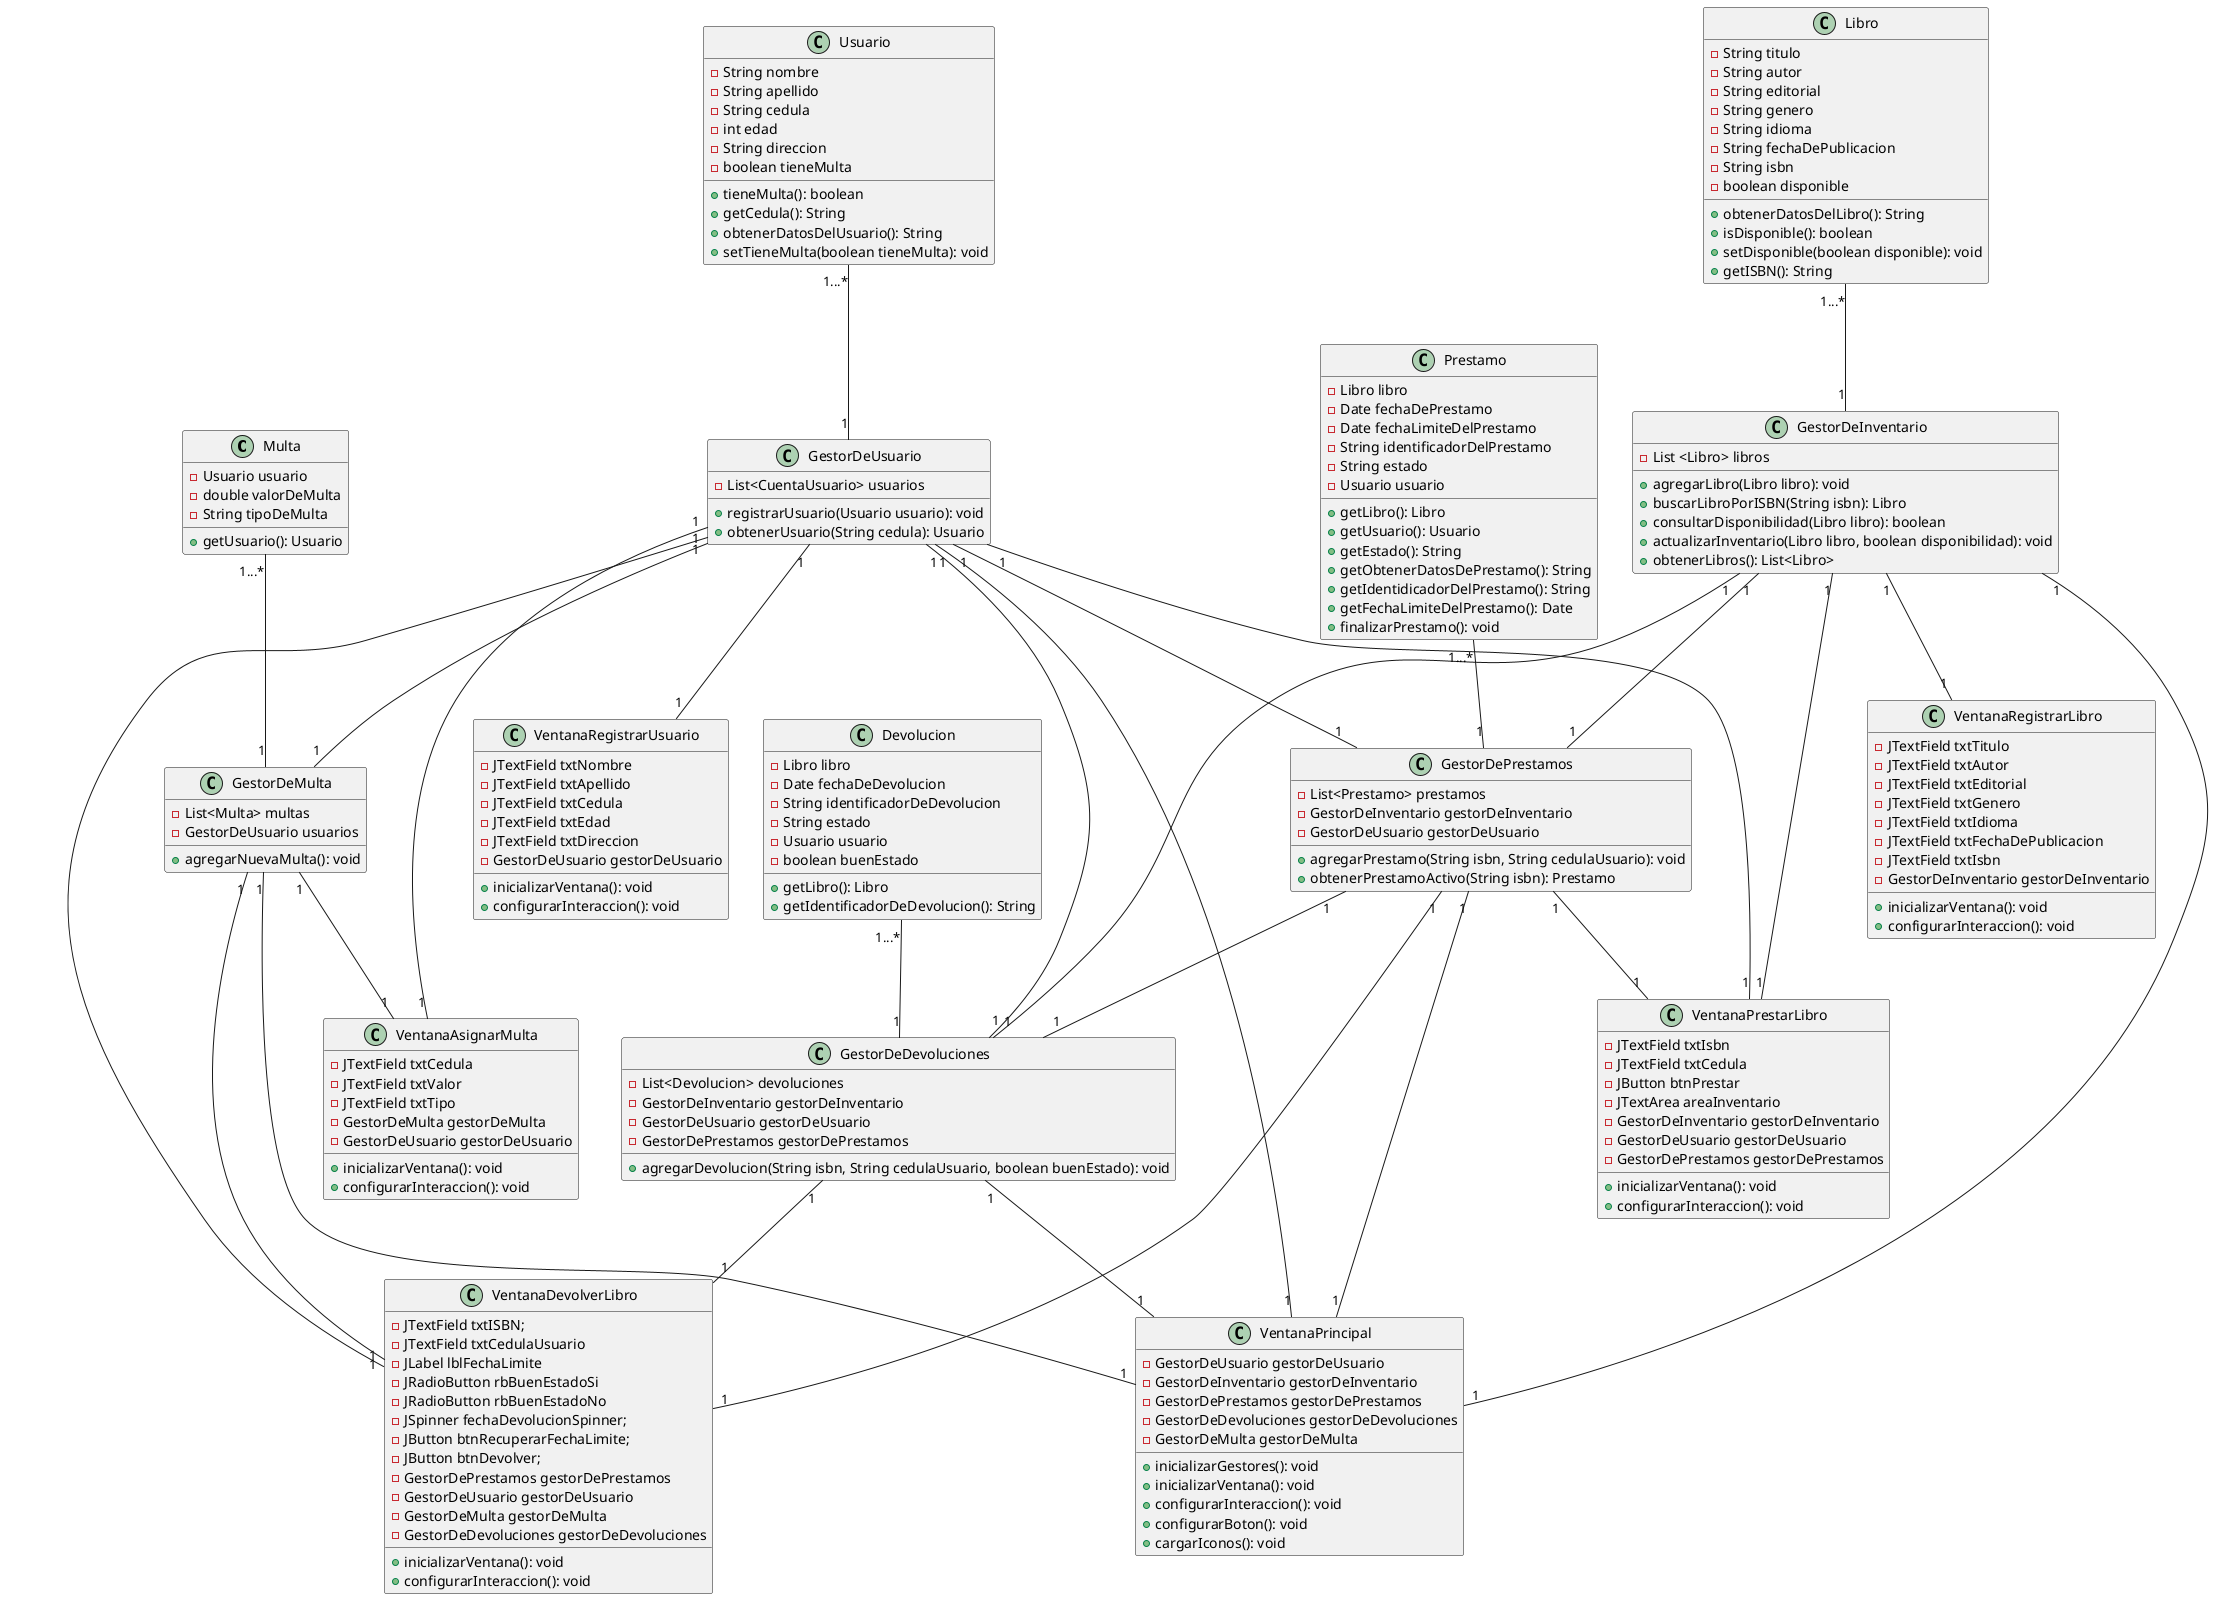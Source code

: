 @startuml

class Multa{
    -Usuario usuario
    -double valorDeMulta
    -String tipoDeMulta
    +getUsuario(): Usuario
}


class GestorDeMulta{
    -List<Multa> multas
    -GestorDeUsuario usuarios
    +agregarNuevaMulta(): void
}
class Usuario{
    -String nombre
    -String apellido
    -String cedula
    -int edad
    -String direccion
    -boolean tieneMulta
    +tieneMulta(): boolean
    +getCedula(): String
    +obtenerDatosDelUsuario(): String
    +setTieneMulta(boolean tieneMulta): void
}
class GestorDeUsuario{
    -List<CuentaUsuario> usuarios
    +registrarUsuario(Usuario usuario): void
    +obtenerUsuario(String cedula): Usuario
}

class VentanaPrincipal{
    -GestorDeUsuario gestorDeUsuario
    - GestorDeInventario gestorDeInventario
    - GestorDePrestamos gestorDePrestamos
    - GestorDeDevoluciones gestorDeDevoluciones
    - GestorDeMulta gestorDeMulta
    +inicializarGestores(): void
    +inicializarVentana(): void
    +configurarInteraccion(): void
    +configurarBoton(): void
    +cargarIconos(): void
}

class Libro {
    -String titulo
    -String autor
    -String editorial
    -String genero
    -String idioma
    -String fechaDePublicacion
    -String isbn
    -boolean disponible
    +obtenerDatosDelLibro(): String
    +isDisponible(): boolean
    +setDisponible(boolean disponible): void
    +getISBN(): String
}

class GestorDeInventario {
    -List <Libro> libros
    +agregarLibro(Libro libro): void
    +buscarLibroPorISBN(String isbn): Libro
    +consultarDisponibilidad(Libro libro): boolean
    +actualizarInventario(Libro libro, boolean disponibilidad): void
    +obtenerLibros(): List<Libro>
}

class Prestamo {
    -Libro libro
    -Date fechaDePrestamo
    -Date fechaLimiteDelPrestamo
    -String identificadorDelPrestamo
    -String estado
    -Usuario usuario
    +getLibro(): Libro
    +getUsuario(): Usuario
    +getEstado(): String
    +getObtenerDatosDePrestamo(): String
    +getIdentidicadorDelPrestamo(): String
    +getFechaLimiteDelPrestamo(): Date
    +finalizarPrestamo(): void
}

class GestorDePrestamos {
    -List<Prestamo> prestamos
    -GestorDeInventario gestorDeInventario
    -GestorDeUsuario gestorDeUsuario
    +agregarPrestamo(String isbn, String cedulaUsuario): void
    +obtenerPrestamoActivo(String isbn): Prestamo
}
class Devolucion {
    -Libro libro
    -Date fechaDeDevolucion
    -String identificadorDeDevolucion
    -String estado
    -Usuario usuario
    -boolean buenEstado
    +getLibro(): Libro
    +getIdentificadorDeDevolucion(): String
}

class GestorDeDevoluciones {
    -List<Devolucion> devoluciones
    -GestorDeInventario gestorDeInventario
    -GestorDeUsuario gestorDeUsuario
    -GestorDePrestamos gestorDePrestamos
    +agregarDevolucion(String isbn, String cedulaUsuario, boolean buenEstado): void

}

class VentanaRegistrarUsuario {
    - JTextField txtNombre
    - JTextField txtApellido
    - JTextField txtCedula
    - JTextField txtEdad
    - JTextField txtDireccion
    - GestorDeUsuario gestorDeUsuario
    +inicializarVentana(): void
    +configurarInteraccion(): void
}
class VentanaRegistrarLibro {
    - JTextField txtTitulo
    - JTextField txtAutor
    - JTextField txtEditorial
    - JTextField txtGenero
    - JTextField txtIdioma
    - JTextField txtFechaDePublicacion
    - JTextField txtIsbn
    - GestorDeInventario gestorDeInventario
    +inicializarVentana(): void
    +configurarInteraccion(): void
}
class VentanaPrestarLibro {
    - JTextField txtIsbn
    - JTextField txtCedula
    - JButton btnPrestar
    - JTextArea areaInventario
    - GestorDeInventario gestorDeInventario
    - GestorDeUsuario gestorDeUsuario
    - GestorDePrestamos gestorDePrestamos
    +inicializarVentana(): void
    +configurarInteraccion(): void
}
class VentanaDevolverLibro {
    - JTextField txtISBN;
    - JTextField txtCedulaUsuario
    - JLabel lblFechaLimite
    - JRadioButton rbBuenEstadoSi
    - JRadioButton rbBuenEstadoNo
    - JSpinner fechaDevolucionSpinner;
    - JButton btnRecuperarFechaLimite;
    - JButton btnDevolver;
    -GestorDePrestamos gestorDePrestamos
    - GestorDeUsuario gestorDeUsuario
    -GestorDeMulta gestorDeMulta
    - GestorDeDevoluciones gestorDeDevoluciones
    +inicializarVentana(): void
    +configurarInteraccion(): void
}
class VentanaAsignarMulta {
    - JTextField txtCedula
    - JTextField txtValor
    - JTextField txtTipo
    - GestorDeMulta gestorDeMulta
    - GestorDeUsuario gestorDeUsuario
    +inicializarVentana(): void
    +configurarInteraccion(): void
}


VentanaRegistrarUsuario "1" -u- "1" GestorDeUsuario

VentanaDevolverLibro "1" -u- "1" GestorDePrestamos

VentanaDevolverLibro "1" -u- "1" GestorDeUsuario

VentanaDevolverLibro "1" -u- "1" GestorDeMulta

VentanaDevolverLibro "1" -u- "1" GestorDeDevoluciones

VentanaRegistrarLibro "1" -u- "1" GestorDeInventario

VentanaPrestarLibro "1" -u- "1" GestorDePrestamos

VentanaPrestarLibro "1" -u- "1" GestorDeUsuario

VentanaPrestarLibro "1" -u- "1" GestorDeInventario

VentanaAsignarMulta "1" -u- "1" GestorDeMulta

VentanaAsignarMulta "1" -u- "1" GestorDeUsuario

GestorDeInventario "1" -u- "1" VentanaPrincipal

VentanaPrincipal "1" -u- "1" GestorDeDevoluciones

GestorDeDevoluciones "1" -u- "1...*" Devolucion
GestorDeDevoluciones "1" -u- "1" GestorDeInventario
GestorDeDevoluciones "1" -u- "1" GestorDeUsuario
GestorDeDevoluciones "1" -u- "1" GestorDePrestamos

VentanaPrincipal "1" -u- "1" GestorDeUsuario

GestorDeUsuario "1" -u- "1...*" Usuario

VentanaPrincipal "1" -u- "1" GestorDeMulta

GestorDeMulta "1" -u- "1...*" Multa

GestorDeMulta "1" -u- "1" GestorDeUsuario

VentanaPrincipal "1" -u- "1" GestorDePrestamos

GestorDePrestamos "1" -u- "1...*" Prestamo
GestorDePrestamos "1" -u- "1" GestorDeInventario
GestorDePrestamos "1" -u- "1" GestorDeUsuario

GestorDeInventario "1" -u- "1...*" Libro


@enduml
